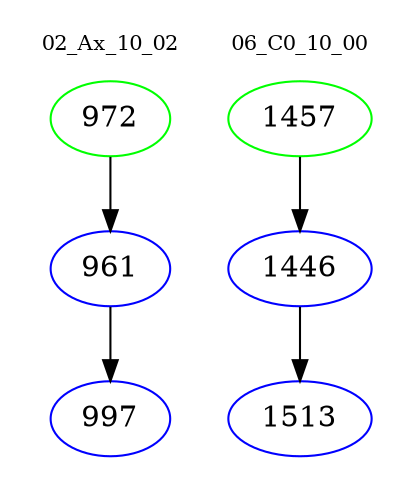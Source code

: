 digraph{
subgraph cluster_0 {
color = white
label = "02_Ax_10_02";
fontsize=10;
T0_972 [label="972", color="green"]
T0_972 -> T0_961 [color="black"]
T0_961 [label="961", color="blue"]
T0_961 -> T0_997 [color="black"]
T0_997 [label="997", color="blue"]
}
subgraph cluster_1 {
color = white
label = "06_C0_10_00";
fontsize=10;
T1_1457 [label="1457", color="green"]
T1_1457 -> T1_1446 [color="black"]
T1_1446 [label="1446", color="blue"]
T1_1446 -> T1_1513 [color="black"]
T1_1513 [label="1513", color="blue"]
}
}
